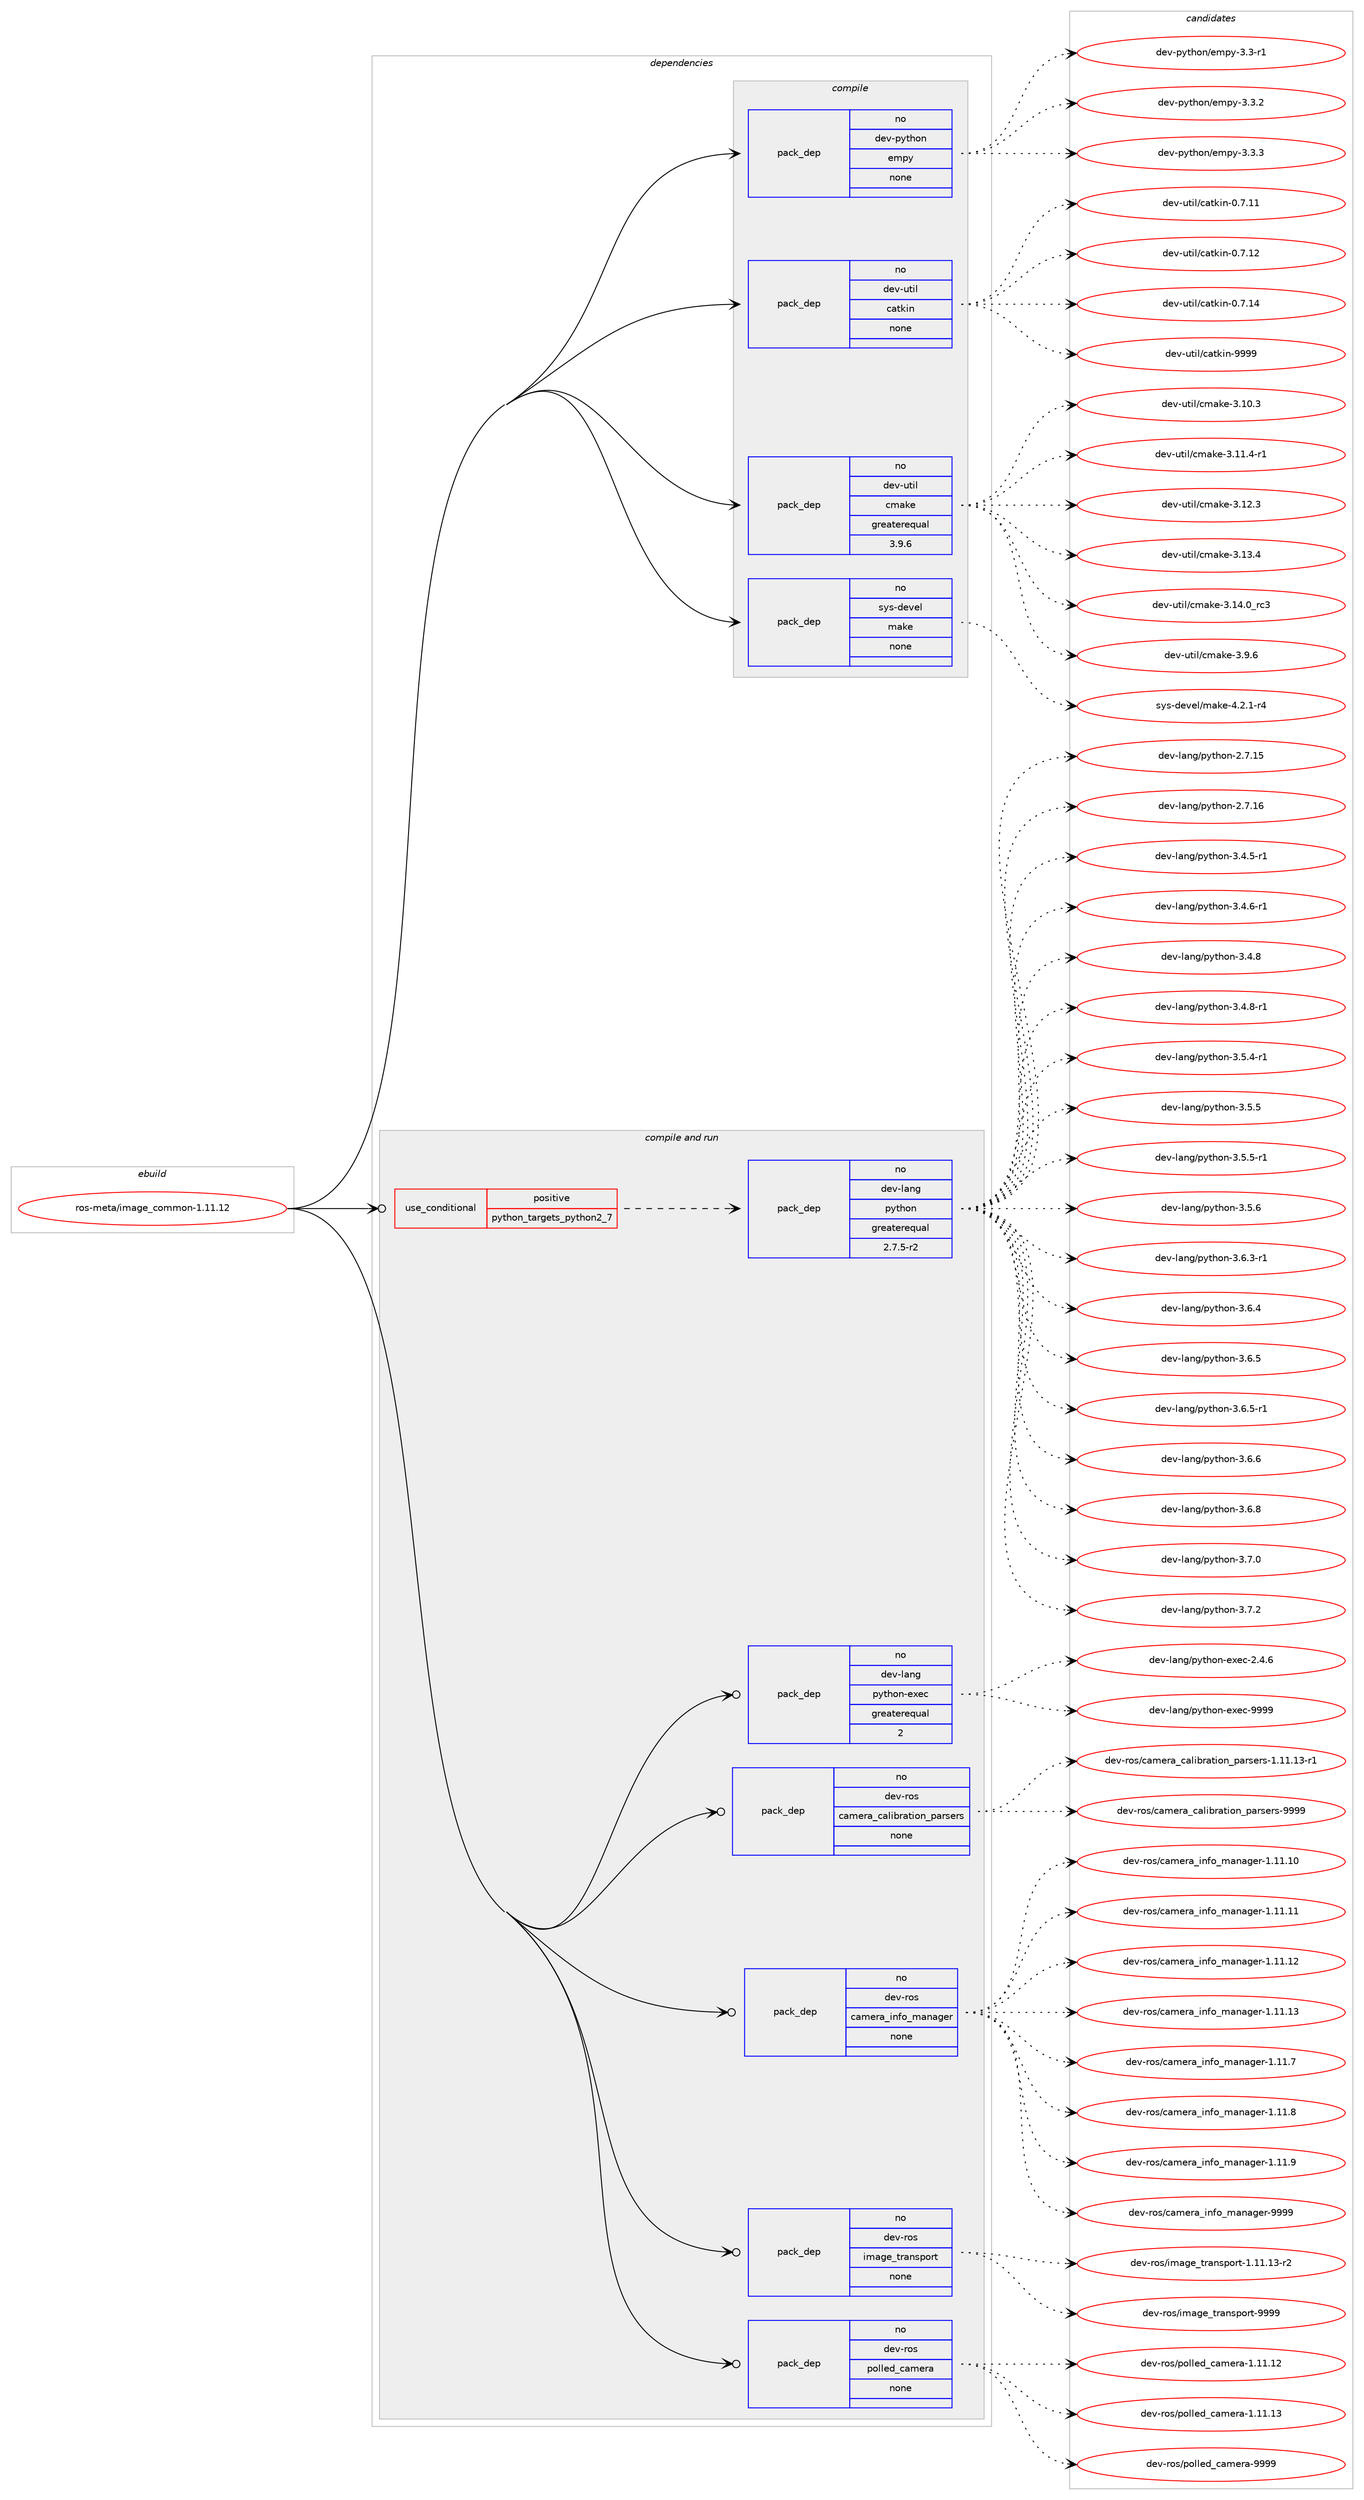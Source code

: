 digraph prolog {

# *************
# Graph options
# *************

newrank=true;
concentrate=true;
compound=true;
graph [rankdir=LR,fontname=Helvetica,fontsize=10,ranksep=1.5];#, ranksep=2.5, nodesep=0.2];
edge  [arrowhead=vee];
node  [fontname=Helvetica,fontsize=10];

# **********
# The ebuild
# **********

subgraph cluster_leftcol {
color=gray;
rank=same;
label=<<i>ebuild</i>>;
id [label="ros-meta/image_common-1.11.12", color=red, width=4, href="../ros-meta/image_common-1.11.12.svg"];
}

# ****************
# The dependencies
# ****************

subgraph cluster_midcol {
color=gray;
label=<<i>dependencies</i>>;
subgraph cluster_compile {
fillcolor="#eeeeee";
style=filled;
label=<<i>compile</i>>;
subgraph pack1203699 {
dependency1682961 [label=<<TABLE BORDER="0" CELLBORDER="1" CELLSPACING="0" CELLPADDING="4" WIDTH="220"><TR><TD ROWSPAN="6" CELLPADDING="30">pack_dep</TD></TR><TR><TD WIDTH="110">no</TD></TR><TR><TD>dev-python</TD></TR><TR><TD>empy</TD></TR><TR><TD>none</TD></TR><TR><TD></TD></TR></TABLE>>, shape=none, color=blue];
}
id:e -> dependency1682961:w [weight=20,style="solid",arrowhead="vee"];
subgraph pack1203700 {
dependency1682962 [label=<<TABLE BORDER="0" CELLBORDER="1" CELLSPACING="0" CELLPADDING="4" WIDTH="220"><TR><TD ROWSPAN="6" CELLPADDING="30">pack_dep</TD></TR><TR><TD WIDTH="110">no</TD></TR><TR><TD>dev-util</TD></TR><TR><TD>catkin</TD></TR><TR><TD>none</TD></TR><TR><TD></TD></TR></TABLE>>, shape=none, color=blue];
}
id:e -> dependency1682962:w [weight=20,style="solid",arrowhead="vee"];
subgraph pack1203701 {
dependency1682963 [label=<<TABLE BORDER="0" CELLBORDER="1" CELLSPACING="0" CELLPADDING="4" WIDTH="220"><TR><TD ROWSPAN="6" CELLPADDING="30">pack_dep</TD></TR><TR><TD WIDTH="110">no</TD></TR><TR><TD>dev-util</TD></TR><TR><TD>cmake</TD></TR><TR><TD>greaterequal</TD></TR><TR><TD>3.9.6</TD></TR></TABLE>>, shape=none, color=blue];
}
id:e -> dependency1682963:w [weight=20,style="solid",arrowhead="vee"];
subgraph pack1203702 {
dependency1682964 [label=<<TABLE BORDER="0" CELLBORDER="1" CELLSPACING="0" CELLPADDING="4" WIDTH="220"><TR><TD ROWSPAN="6" CELLPADDING="30">pack_dep</TD></TR><TR><TD WIDTH="110">no</TD></TR><TR><TD>sys-devel</TD></TR><TR><TD>make</TD></TR><TR><TD>none</TD></TR><TR><TD></TD></TR></TABLE>>, shape=none, color=blue];
}
id:e -> dependency1682964:w [weight=20,style="solid",arrowhead="vee"];
}
subgraph cluster_compileandrun {
fillcolor="#eeeeee";
style=filled;
label=<<i>compile and run</i>>;
subgraph cond451733 {
dependency1682965 [label=<<TABLE BORDER="0" CELLBORDER="1" CELLSPACING="0" CELLPADDING="4"><TR><TD ROWSPAN="3" CELLPADDING="10">use_conditional</TD></TR><TR><TD>positive</TD></TR><TR><TD>python_targets_python2_7</TD></TR></TABLE>>, shape=none, color=red];
subgraph pack1203703 {
dependency1682966 [label=<<TABLE BORDER="0" CELLBORDER="1" CELLSPACING="0" CELLPADDING="4" WIDTH="220"><TR><TD ROWSPAN="6" CELLPADDING="30">pack_dep</TD></TR><TR><TD WIDTH="110">no</TD></TR><TR><TD>dev-lang</TD></TR><TR><TD>python</TD></TR><TR><TD>greaterequal</TD></TR><TR><TD>2.7.5-r2</TD></TR></TABLE>>, shape=none, color=blue];
}
dependency1682965:e -> dependency1682966:w [weight=20,style="dashed",arrowhead="vee"];
}
id:e -> dependency1682965:w [weight=20,style="solid",arrowhead="odotvee"];
subgraph pack1203704 {
dependency1682967 [label=<<TABLE BORDER="0" CELLBORDER="1" CELLSPACING="0" CELLPADDING="4" WIDTH="220"><TR><TD ROWSPAN="6" CELLPADDING="30">pack_dep</TD></TR><TR><TD WIDTH="110">no</TD></TR><TR><TD>dev-lang</TD></TR><TR><TD>python-exec</TD></TR><TR><TD>greaterequal</TD></TR><TR><TD>2</TD></TR></TABLE>>, shape=none, color=blue];
}
id:e -> dependency1682967:w [weight=20,style="solid",arrowhead="odotvee"];
subgraph pack1203705 {
dependency1682968 [label=<<TABLE BORDER="0" CELLBORDER="1" CELLSPACING="0" CELLPADDING="4" WIDTH="220"><TR><TD ROWSPAN="6" CELLPADDING="30">pack_dep</TD></TR><TR><TD WIDTH="110">no</TD></TR><TR><TD>dev-ros</TD></TR><TR><TD>camera_calibration_parsers</TD></TR><TR><TD>none</TD></TR><TR><TD></TD></TR></TABLE>>, shape=none, color=blue];
}
id:e -> dependency1682968:w [weight=20,style="solid",arrowhead="odotvee"];
subgraph pack1203706 {
dependency1682969 [label=<<TABLE BORDER="0" CELLBORDER="1" CELLSPACING="0" CELLPADDING="4" WIDTH="220"><TR><TD ROWSPAN="6" CELLPADDING="30">pack_dep</TD></TR><TR><TD WIDTH="110">no</TD></TR><TR><TD>dev-ros</TD></TR><TR><TD>camera_info_manager</TD></TR><TR><TD>none</TD></TR><TR><TD></TD></TR></TABLE>>, shape=none, color=blue];
}
id:e -> dependency1682969:w [weight=20,style="solid",arrowhead="odotvee"];
subgraph pack1203707 {
dependency1682970 [label=<<TABLE BORDER="0" CELLBORDER="1" CELLSPACING="0" CELLPADDING="4" WIDTH="220"><TR><TD ROWSPAN="6" CELLPADDING="30">pack_dep</TD></TR><TR><TD WIDTH="110">no</TD></TR><TR><TD>dev-ros</TD></TR><TR><TD>image_transport</TD></TR><TR><TD>none</TD></TR><TR><TD></TD></TR></TABLE>>, shape=none, color=blue];
}
id:e -> dependency1682970:w [weight=20,style="solid",arrowhead="odotvee"];
subgraph pack1203708 {
dependency1682971 [label=<<TABLE BORDER="0" CELLBORDER="1" CELLSPACING="0" CELLPADDING="4" WIDTH="220"><TR><TD ROWSPAN="6" CELLPADDING="30">pack_dep</TD></TR><TR><TD WIDTH="110">no</TD></TR><TR><TD>dev-ros</TD></TR><TR><TD>polled_camera</TD></TR><TR><TD>none</TD></TR><TR><TD></TD></TR></TABLE>>, shape=none, color=blue];
}
id:e -> dependency1682971:w [weight=20,style="solid",arrowhead="odotvee"];
}
subgraph cluster_run {
fillcolor="#eeeeee";
style=filled;
label=<<i>run</i>>;
}
}

# **************
# The candidates
# **************

subgraph cluster_choices {
rank=same;
color=gray;
label=<<i>candidates</i>>;

subgraph choice1203699 {
color=black;
nodesep=1;
choice1001011184511212111610411111047101109112121455146514511449 [label="dev-python/empy-3.3-r1", color=red, width=4,href="../dev-python/empy-3.3-r1.svg"];
choice1001011184511212111610411111047101109112121455146514650 [label="dev-python/empy-3.3.2", color=red, width=4,href="../dev-python/empy-3.3.2.svg"];
choice1001011184511212111610411111047101109112121455146514651 [label="dev-python/empy-3.3.3", color=red, width=4,href="../dev-python/empy-3.3.3.svg"];
dependency1682961:e -> choice1001011184511212111610411111047101109112121455146514511449:w [style=dotted,weight="100"];
dependency1682961:e -> choice1001011184511212111610411111047101109112121455146514650:w [style=dotted,weight="100"];
dependency1682961:e -> choice1001011184511212111610411111047101109112121455146514651:w [style=dotted,weight="100"];
}
subgraph choice1203700 {
color=black;
nodesep=1;
choice1001011184511711610510847999711610710511045484655464949 [label="dev-util/catkin-0.7.11", color=red, width=4,href="../dev-util/catkin-0.7.11.svg"];
choice1001011184511711610510847999711610710511045484655464950 [label="dev-util/catkin-0.7.12", color=red, width=4,href="../dev-util/catkin-0.7.12.svg"];
choice1001011184511711610510847999711610710511045484655464952 [label="dev-util/catkin-0.7.14", color=red, width=4,href="../dev-util/catkin-0.7.14.svg"];
choice100101118451171161051084799971161071051104557575757 [label="dev-util/catkin-9999", color=red, width=4,href="../dev-util/catkin-9999.svg"];
dependency1682962:e -> choice1001011184511711610510847999711610710511045484655464949:w [style=dotted,weight="100"];
dependency1682962:e -> choice1001011184511711610510847999711610710511045484655464950:w [style=dotted,weight="100"];
dependency1682962:e -> choice1001011184511711610510847999711610710511045484655464952:w [style=dotted,weight="100"];
dependency1682962:e -> choice100101118451171161051084799971161071051104557575757:w [style=dotted,weight="100"];
}
subgraph choice1203701 {
color=black;
nodesep=1;
choice1001011184511711610510847991099710710145514649484651 [label="dev-util/cmake-3.10.3", color=red, width=4,href="../dev-util/cmake-3.10.3.svg"];
choice10010111845117116105108479910997107101455146494946524511449 [label="dev-util/cmake-3.11.4-r1", color=red, width=4,href="../dev-util/cmake-3.11.4-r1.svg"];
choice1001011184511711610510847991099710710145514649504651 [label="dev-util/cmake-3.12.3", color=red, width=4,href="../dev-util/cmake-3.12.3.svg"];
choice1001011184511711610510847991099710710145514649514652 [label="dev-util/cmake-3.13.4", color=red, width=4,href="../dev-util/cmake-3.13.4.svg"];
choice1001011184511711610510847991099710710145514649524648951149951 [label="dev-util/cmake-3.14.0_rc3", color=red, width=4,href="../dev-util/cmake-3.14.0_rc3.svg"];
choice10010111845117116105108479910997107101455146574654 [label="dev-util/cmake-3.9.6", color=red, width=4,href="../dev-util/cmake-3.9.6.svg"];
dependency1682963:e -> choice1001011184511711610510847991099710710145514649484651:w [style=dotted,weight="100"];
dependency1682963:e -> choice10010111845117116105108479910997107101455146494946524511449:w [style=dotted,weight="100"];
dependency1682963:e -> choice1001011184511711610510847991099710710145514649504651:w [style=dotted,weight="100"];
dependency1682963:e -> choice1001011184511711610510847991099710710145514649514652:w [style=dotted,weight="100"];
dependency1682963:e -> choice1001011184511711610510847991099710710145514649524648951149951:w [style=dotted,weight="100"];
dependency1682963:e -> choice10010111845117116105108479910997107101455146574654:w [style=dotted,weight="100"];
}
subgraph choice1203702 {
color=black;
nodesep=1;
choice1151211154510010111810110847109971071014552465046494511452 [label="sys-devel/make-4.2.1-r4", color=red, width=4,href="../sys-devel/make-4.2.1-r4.svg"];
dependency1682964:e -> choice1151211154510010111810110847109971071014552465046494511452:w [style=dotted,weight="100"];
}
subgraph choice1203703 {
color=black;
nodesep=1;
choice10010111845108971101034711212111610411111045504655464953 [label="dev-lang/python-2.7.15", color=red, width=4,href="../dev-lang/python-2.7.15.svg"];
choice10010111845108971101034711212111610411111045504655464954 [label="dev-lang/python-2.7.16", color=red, width=4,href="../dev-lang/python-2.7.16.svg"];
choice1001011184510897110103471121211161041111104551465246534511449 [label="dev-lang/python-3.4.5-r1", color=red, width=4,href="../dev-lang/python-3.4.5-r1.svg"];
choice1001011184510897110103471121211161041111104551465246544511449 [label="dev-lang/python-3.4.6-r1", color=red, width=4,href="../dev-lang/python-3.4.6-r1.svg"];
choice100101118451089711010347112121116104111110455146524656 [label="dev-lang/python-3.4.8", color=red, width=4,href="../dev-lang/python-3.4.8.svg"];
choice1001011184510897110103471121211161041111104551465246564511449 [label="dev-lang/python-3.4.8-r1", color=red, width=4,href="../dev-lang/python-3.4.8-r1.svg"];
choice1001011184510897110103471121211161041111104551465346524511449 [label="dev-lang/python-3.5.4-r1", color=red, width=4,href="../dev-lang/python-3.5.4-r1.svg"];
choice100101118451089711010347112121116104111110455146534653 [label="dev-lang/python-3.5.5", color=red, width=4,href="../dev-lang/python-3.5.5.svg"];
choice1001011184510897110103471121211161041111104551465346534511449 [label="dev-lang/python-3.5.5-r1", color=red, width=4,href="../dev-lang/python-3.5.5-r1.svg"];
choice100101118451089711010347112121116104111110455146534654 [label="dev-lang/python-3.5.6", color=red, width=4,href="../dev-lang/python-3.5.6.svg"];
choice1001011184510897110103471121211161041111104551465446514511449 [label="dev-lang/python-3.6.3-r1", color=red, width=4,href="../dev-lang/python-3.6.3-r1.svg"];
choice100101118451089711010347112121116104111110455146544652 [label="dev-lang/python-3.6.4", color=red, width=4,href="../dev-lang/python-3.6.4.svg"];
choice100101118451089711010347112121116104111110455146544653 [label="dev-lang/python-3.6.5", color=red, width=4,href="../dev-lang/python-3.6.5.svg"];
choice1001011184510897110103471121211161041111104551465446534511449 [label="dev-lang/python-3.6.5-r1", color=red, width=4,href="../dev-lang/python-3.6.5-r1.svg"];
choice100101118451089711010347112121116104111110455146544654 [label="dev-lang/python-3.6.6", color=red, width=4,href="../dev-lang/python-3.6.6.svg"];
choice100101118451089711010347112121116104111110455146544656 [label="dev-lang/python-3.6.8", color=red, width=4,href="../dev-lang/python-3.6.8.svg"];
choice100101118451089711010347112121116104111110455146554648 [label="dev-lang/python-3.7.0", color=red, width=4,href="../dev-lang/python-3.7.0.svg"];
choice100101118451089711010347112121116104111110455146554650 [label="dev-lang/python-3.7.2", color=red, width=4,href="../dev-lang/python-3.7.2.svg"];
dependency1682966:e -> choice10010111845108971101034711212111610411111045504655464953:w [style=dotted,weight="100"];
dependency1682966:e -> choice10010111845108971101034711212111610411111045504655464954:w [style=dotted,weight="100"];
dependency1682966:e -> choice1001011184510897110103471121211161041111104551465246534511449:w [style=dotted,weight="100"];
dependency1682966:e -> choice1001011184510897110103471121211161041111104551465246544511449:w [style=dotted,weight="100"];
dependency1682966:e -> choice100101118451089711010347112121116104111110455146524656:w [style=dotted,weight="100"];
dependency1682966:e -> choice1001011184510897110103471121211161041111104551465246564511449:w [style=dotted,weight="100"];
dependency1682966:e -> choice1001011184510897110103471121211161041111104551465346524511449:w [style=dotted,weight="100"];
dependency1682966:e -> choice100101118451089711010347112121116104111110455146534653:w [style=dotted,weight="100"];
dependency1682966:e -> choice1001011184510897110103471121211161041111104551465346534511449:w [style=dotted,weight="100"];
dependency1682966:e -> choice100101118451089711010347112121116104111110455146534654:w [style=dotted,weight="100"];
dependency1682966:e -> choice1001011184510897110103471121211161041111104551465446514511449:w [style=dotted,weight="100"];
dependency1682966:e -> choice100101118451089711010347112121116104111110455146544652:w [style=dotted,weight="100"];
dependency1682966:e -> choice100101118451089711010347112121116104111110455146544653:w [style=dotted,weight="100"];
dependency1682966:e -> choice1001011184510897110103471121211161041111104551465446534511449:w [style=dotted,weight="100"];
dependency1682966:e -> choice100101118451089711010347112121116104111110455146544654:w [style=dotted,weight="100"];
dependency1682966:e -> choice100101118451089711010347112121116104111110455146544656:w [style=dotted,weight="100"];
dependency1682966:e -> choice100101118451089711010347112121116104111110455146554648:w [style=dotted,weight="100"];
dependency1682966:e -> choice100101118451089711010347112121116104111110455146554650:w [style=dotted,weight="100"];
}
subgraph choice1203704 {
color=black;
nodesep=1;
choice1001011184510897110103471121211161041111104510112010199455046524654 [label="dev-lang/python-exec-2.4.6", color=red, width=4,href="../dev-lang/python-exec-2.4.6.svg"];
choice10010111845108971101034711212111610411111045101120101994557575757 [label="dev-lang/python-exec-9999", color=red, width=4,href="../dev-lang/python-exec-9999.svg"];
dependency1682967:e -> choice1001011184510897110103471121211161041111104510112010199455046524654:w [style=dotted,weight="100"];
dependency1682967:e -> choice10010111845108971101034711212111610411111045101120101994557575757:w [style=dotted,weight="100"];
}
subgraph choice1203705 {
color=black;
nodesep=1;
choice10010111845114111115479997109101114979599971081059811497116105111110951129711411510111411545494649494649514511449 [label="dev-ros/camera_calibration_parsers-1.11.13-r1", color=red, width=4,href="../dev-ros/camera_calibration_parsers-1.11.13-r1.svg"];
choice1001011184511411111547999710910111497959997108105981149711610511111095112971141151011141154557575757 [label="dev-ros/camera_calibration_parsers-9999", color=red, width=4,href="../dev-ros/camera_calibration_parsers-9999.svg"];
dependency1682968:e -> choice10010111845114111115479997109101114979599971081059811497116105111110951129711411510111411545494649494649514511449:w [style=dotted,weight="100"];
dependency1682968:e -> choice1001011184511411111547999710910111497959997108105981149711610511111095112971141151011141154557575757:w [style=dotted,weight="100"];
}
subgraph choice1203706 {
color=black;
nodesep=1;
choice1001011184511411111547999710910111497951051101021119510997110971031011144549464949464948 [label="dev-ros/camera_info_manager-1.11.10", color=red, width=4,href="../dev-ros/camera_info_manager-1.11.10.svg"];
choice1001011184511411111547999710910111497951051101021119510997110971031011144549464949464949 [label="dev-ros/camera_info_manager-1.11.11", color=red, width=4,href="../dev-ros/camera_info_manager-1.11.11.svg"];
choice1001011184511411111547999710910111497951051101021119510997110971031011144549464949464950 [label="dev-ros/camera_info_manager-1.11.12", color=red, width=4,href="../dev-ros/camera_info_manager-1.11.12.svg"];
choice1001011184511411111547999710910111497951051101021119510997110971031011144549464949464951 [label="dev-ros/camera_info_manager-1.11.13", color=red, width=4,href="../dev-ros/camera_info_manager-1.11.13.svg"];
choice10010111845114111115479997109101114979510511010211195109971109710310111445494649494655 [label="dev-ros/camera_info_manager-1.11.7", color=red, width=4,href="../dev-ros/camera_info_manager-1.11.7.svg"];
choice10010111845114111115479997109101114979510511010211195109971109710310111445494649494656 [label="dev-ros/camera_info_manager-1.11.8", color=red, width=4,href="../dev-ros/camera_info_manager-1.11.8.svg"];
choice10010111845114111115479997109101114979510511010211195109971109710310111445494649494657 [label="dev-ros/camera_info_manager-1.11.9", color=red, width=4,href="../dev-ros/camera_info_manager-1.11.9.svg"];
choice1001011184511411111547999710910111497951051101021119510997110971031011144557575757 [label="dev-ros/camera_info_manager-9999", color=red, width=4,href="../dev-ros/camera_info_manager-9999.svg"];
dependency1682969:e -> choice1001011184511411111547999710910111497951051101021119510997110971031011144549464949464948:w [style=dotted,weight="100"];
dependency1682969:e -> choice1001011184511411111547999710910111497951051101021119510997110971031011144549464949464949:w [style=dotted,weight="100"];
dependency1682969:e -> choice1001011184511411111547999710910111497951051101021119510997110971031011144549464949464950:w [style=dotted,weight="100"];
dependency1682969:e -> choice1001011184511411111547999710910111497951051101021119510997110971031011144549464949464951:w [style=dotted,weight="100"];
dependency1682969:e -> choice10010111845114111115479997109101114979510511010211195109971109710310111445494649494655:w [style=dotted,weight="100"];
dependency1682969:e -> choice10010111845114111115479997109101114979510511010211195109971109710310111445494649494656:w [style=dotted,weight="100"];
dependency1682969:e -> choice10010111845114111115479997109101114979510511010211195109971109710310111445494649494657:w [style=dotted,weight="100"];
dependency1682969:e -> choice1001011184511411111547999710910111497951051101021119510997110971031011144557575757:w [style=dotted,weight="100"];
}
subgraph choice1203707 {
color=black;
nodesep=1;
choice100101118451141111154710510997103101951161149711011511211111411645494649494649514511450 [label="dev-ros/image_transport-1.11.13-r2", color=red, width=4,href="../dev-ros/image_transport-1.11.13-r2.svg"];
choice10010111845114111115471051099710310195116114971101151121111141164557575757 [label="dev-ros/image_transport-9999", color=red, width=4,href="../dev-ros/image_transport-9999.svg"];
dependency1682970:e -> choice100101118451141111154710510997103101951161149711011511211111411645494649494649514511450:w [style=dotted,weight="100"];
dependency1682970:e -> choice10010111845114111115471051099710310195116114971101151121111141164557575757:w [style=dotted,weight="100"];
}
subgraph choice1203708 {
color=black;
nodesep=1;
choice1001011184511411111547112111108108101100959997109101114974549464949464950 [label="dev-ros/polled_camera-1.11.12", color=red, width=4,href="../dev-ros/polled_camera-1.11.12.svg"];
choice1001011184511411111547112111108108101100959997109101114974549464949464951 [label="dev-ros/polled_camera-1.11.13", color=red, width=4,href="../dev-ros/polled_camera-1.11.13.svg"];
choice1001011184511411111547112111108108101100959997109101114974557575757 [label="dev-ros/polled_camera-9999", color=red, width=4,href="../dev-ros/polled_camera-9999.svg"];
dependency1682971:e -> choice1001011184511411111547112111108108101100959997109101114974549464949464950:w [style=dotted,weight="100"];
dependency1682971:e -> choice1001011184511411111547112111108108101100959997109101114974549464949464951:w [style=dotted,weight="100"];
dependency1682971:e -> choice1001011184511411111547112111108108101100959997109101114974557575757:w [style=dotted,weight="100"];
}
}

}
